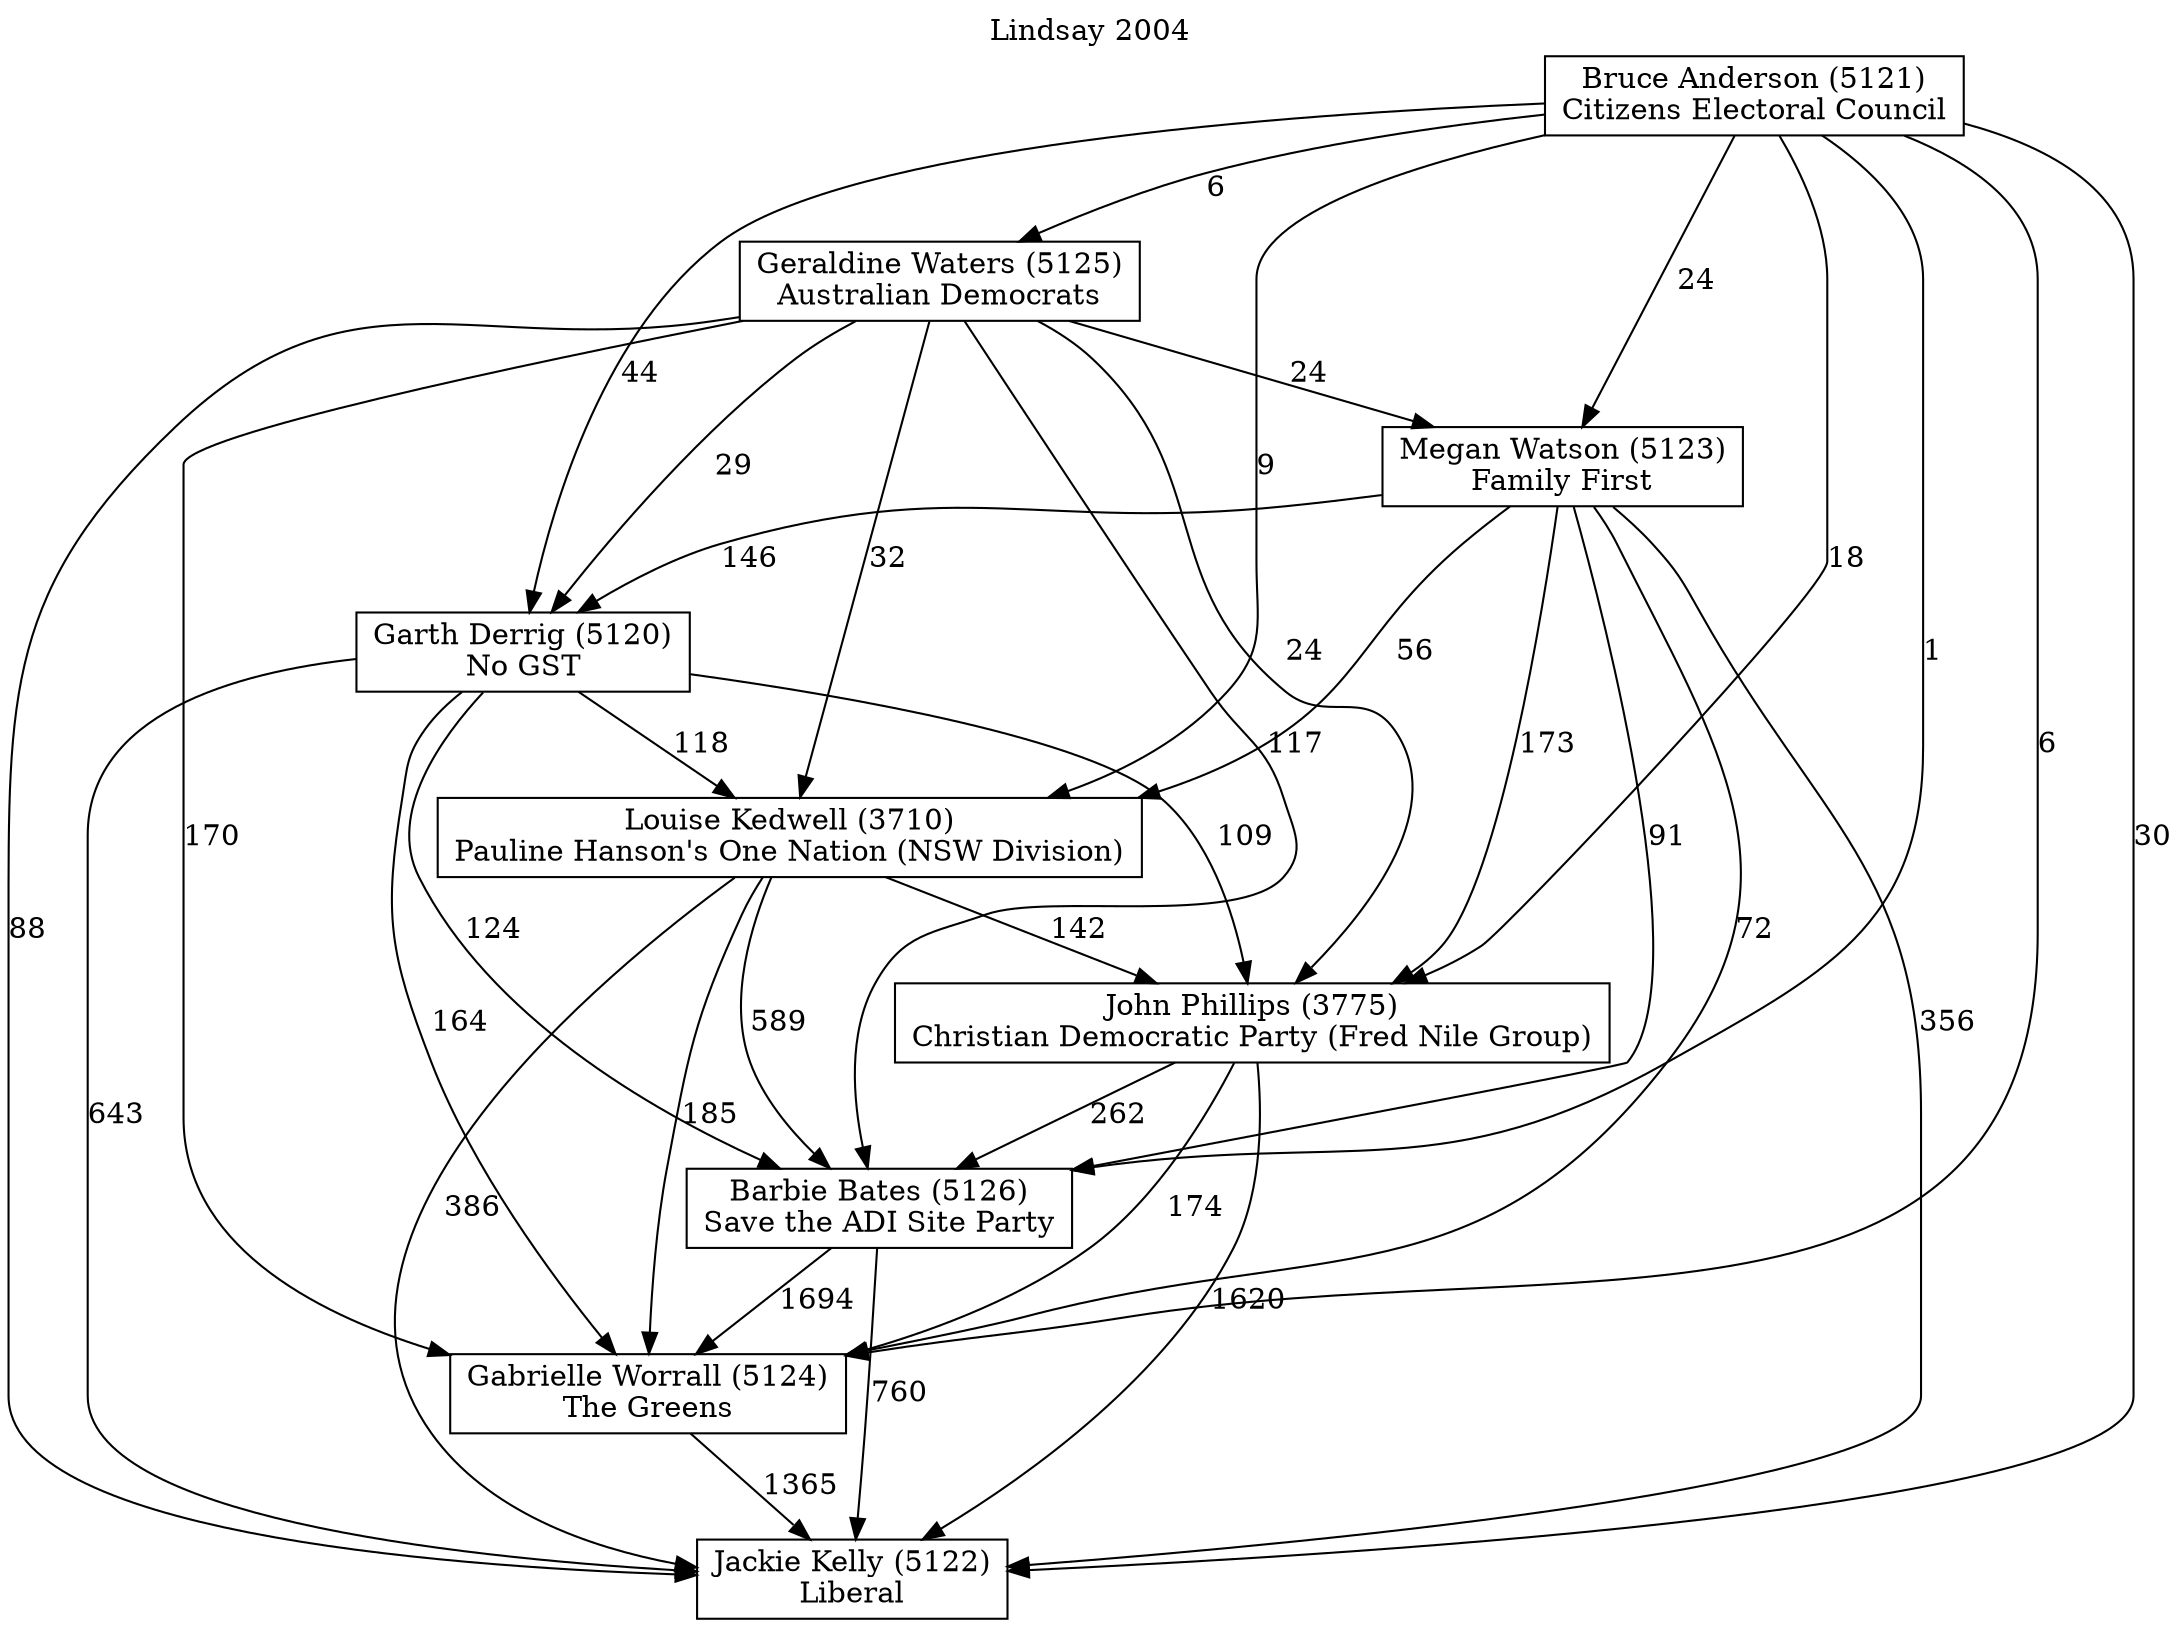 // House preference flow
digraph "Jackie Kelly (5122)_Lindsay_2004" {
	graph [label="Lindsay 2004" labelloc=t mclimit=10]
	node [shape=box]
	"Jackie Kelly (5122)" [label="Jackie Kelly (5122)
Liberal"]
	"Gabrielle Worrall (5124)" [label="Gabrielle Worrall (5124)
The Greens"]
	"Barbie Bates (5126)" [label="Barbie Bates (5126)
Save the ADI Site Party"]
	"John Phillips (3775)" [label="John Phillips (3775)
Christian Democratic Party (Fred Nile Group)"]
	"Louise Kedwell (3710)" [label="Louise Kedwell (3710)
Pauline Hanson's One Nation (NSW Division)"]
	"Garth Derrig (5120)" [label="Garth Derrig (5120)
No GST"]
	"Megan Watson (5123)" [label="Megan Watson (5123)
Family First"]
	"Geraldine Waters (5125)" [label="Geraldine Waters (5125)
Australian Democrats"]
	"Bruce Anderson (5121)" [label="Bruce Anderson (5121)
Citizens Electoral Council"]
	"Gabrielle Worrall (5124)" -> "Jackie Kelly (5122)" [label=1365]
	"Barbie Bates (5126)" -> "Gabrielle Worrall (5124)" [label=1694]
	"John Phillips (3775)" -> "Barbie Bates (5126)" [label=262]
	"Louise Kedwell (3710)" -> "John Phillips (3775)" [label=142]
	"Garth Derrig (5120)" -> "Louise Kedwell (3710)" [label=118]
	"Megan Watson (5123)" -> "Garth Derrig (5120)" [label=146]
	"Geraldine Waters (5125)" -> "Megan Watson (5123)" [label=24]
	"Bruce Anderson (5121)" -> "Geraldine Waters (5125)" [label=6]
	"Barbie Bates (5126)" -> "Jackie Kelly (5122)" [label=760]
	"John Phillips (3775)" -> "Jackie Kelly (5122)" [label=1620]
	"Louise Kedwell (3710)" -> "Jackie Kelly (5122)" [label=386]
	"Garth Derrig (5120)" -> "Jackie Kelly (5122)" [label=643]
	"Megan Watson (5123)" -> "Jackie Kelly (5122)" [label=356]
	"Geraldine Waters (5125)" -> "Jackie Kelly (5122)" [label=88]
	"Bruce Anderson (5121)" -> "Jackie Kelly (5122)" [label=30]
	"Bruce Anderson (5121)" -> "Megan Watson (5123)" [label=24]
	"Geraldine Waters (5125)" -> "Garth Derrig (5120)" [label=29]
	"Bruce Anderson (5121)" -> "Garth Derrig (5120)" [label=44]
	"Megan Watson (5123)" -> "Louise Kedwell (3710)" [label=56]
	"Geraldine Waters (5125)" -> "Louise Kedwell (3710)" [label=32]
	"Bruce Anderson (5121)" -> "Louise Kedwell (3710)" [label=9]
	"Garth Derrig (5120)" -> "John Phillips (3775)" [label=109]
	"Megan Watson (5123)" -> "John Phillips (3775)" [label=173]
	"Geraldine Waters (5125)" -> "John Phillips (3775)" [label=24]
	"Bruce Anderson (5121)" -> "John Phillips (3775)" [label=18]
	"Louise Kedwell (3710)" -> "Barbie Bates (5126)" [label=589]
	"Garth Derrig (5120)" -> "Barbie Bates (5126)" [label=124]
	"Megan Watson (5123)" -> "Barbie Bates (5126)" [label=91]
	"Geraldine Waters (5125)" -> "Barbie Bates (5126)" [label=117]
	"Bruce Anderson (5121)" -> "Barbie Bates (5126)" [label=1]
	"John Phillips (3775)" -> "Gabrielle Worrall (5124)" [label=174]
	"Louise Kedwell (3710)" -> "Gabrielle Worrall (5124)" [label=185]
	"Garth Derrig (5120)" -> "Gabrielle Worrall (5124)" [label=164]
	"Megan Watson (5123)" -> "Gabrielle Worrall (5124)" [label=72]
	"Geraldine Waters (5125)" -> "Gabrielle Worrall (5124)" [label=170]
	"Bruce Anderson (5121)" -> "Gabrielle Worrall (5124)" [label=6]
}
